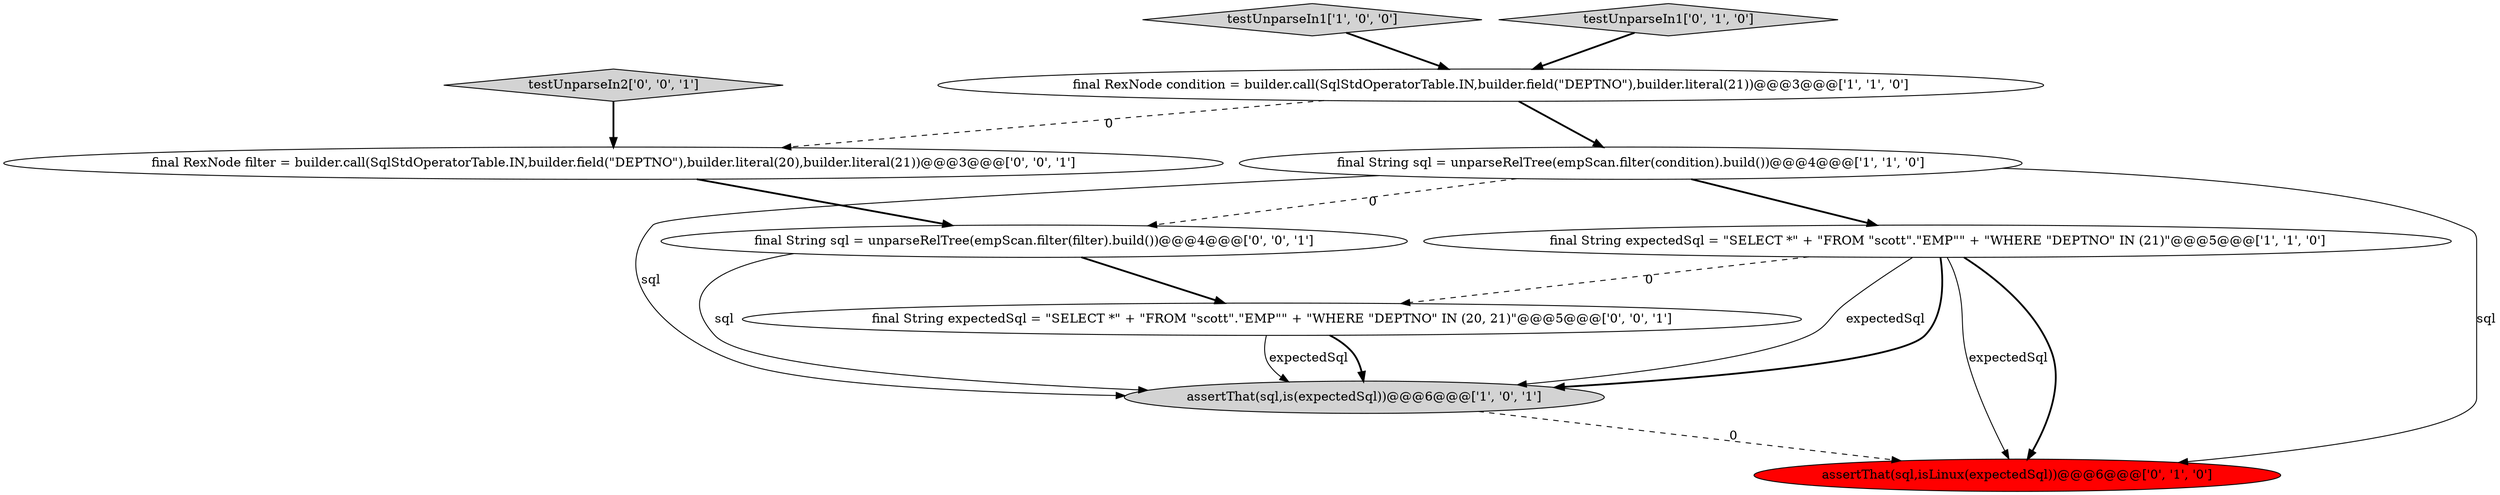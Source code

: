 digraph {
0 [style = filled, label = "testUnparseIn1['1', '0', '0']", fillcolor = lightgray, shape = diamond image = "AAA0AAABBB1BBB"];
7 [style = filled, label = "final String expectedSql = \"SELECT *\" + \"FROM \"scott\".\"EMP\"\" + \"WHERE \"DEPTNO\" IN (20, 21)\"@@@5@@@['0', '0', '1']", fillcolor = white, shape = ellipse image = "AAA0AAABBB3BBB"];
8 [style = filled, label = "testUnparseIn2['0', '0', '1']", fillcolor = lightgray, shape = diamond image = "AAA0AAABBB3BBB"];
10 [style = filled, label = "final String sql = unparseRelTree(empScan.filter(filter).build())@@@4@@@['0', '0', '1']", fillcolor = white, shape = ellipse image = "AAA0AAABBB3BBB"];
4 [style = filled, label = "final RexNode condition = builder.call(SqlStdOperatorTable.IN,builder.field(\"DEPTNO\"),builder.literal(21))@@@3@@@['1', '1', '0']", fillcolor = white, shape = ellipse image = "AAA0AAABBB1BBB"];
3 [style = filled, label = "final String expectedSql = \"SELECT *\" + \"FROM \"scott\".\"EMP\"\" + \"WHERE \"DEPTNO\" IN (21)\"@@@5@@@['1', '1', '0']", fillcolor = white, shape = ellipse image = "AAA0AAABBB1BBB"];
5 [style = filled, label = "assertThat(sql,isLinux(expectedSql))@@@6@@@['0', '1', '0']", fillcolor = red, shape = ellipse image = "AAA1AAABBB2BBB"];
9 [style = filled, label = "final RexNode filter = builder.call(SqlStdOperatorTable.IN,builder.field(\"DEPTNO\"),builder.literal(20),builder.literal(21))@@@3@@@['0', '0', '1']", fillcolor = white, shape = ellipse image = "AAA0AAABBB3BBB"];
1 [style = filled, label = "assertThat(sql,is(expectedSql))@@@6@@@['1', '0', '1']", fillcolor = lightgray, shape = ellipse image = "AAA0AAABBB1BBB"];
2 [style = filled, label = "final String sql = unparseRelTree(empScan.filter(condition).build())@@@4@@@['1', '1', '0']", fillcolor = white, shape = ellipse image = "AAA0AAABBB1BBB"];
6 [style = filled, label = "testUnparseIn1['0', '1', '0']", fillcolor = lightgray, shape = diamond image = "AAA0AAABBB2BBB"];
6->4 [style = bold, label=""];
4->9 [style = dashed, label="0"];
3->5 [style = bold, label=""];
3->1 [style = solid, label="expectedSql"];
2->5 [style = solid, label="sql"];
7->1 [style = bold, label=""];
4->2 [style = bold, label=""];
1->5 [style = dashed, label="0"];
9->10 [style = bold, label=""];
3->1 [style = bold, label=""];
7->1 [style = solid, label="expectedSql"];
0->4 [style = bold, label=""];
3->7 [style = dashed, label="0"];
10->7 [style = bold, label=""];
2->1 [style = solid, label="sql"];
10->1 [style = solid, label="sql"];
2->3 [style = bold, label=""];
3->5 [style = solid, label="expectedSql"];
2->10 [style = dashed, label="0"];
8->9 [style = bold, label=""];
}
